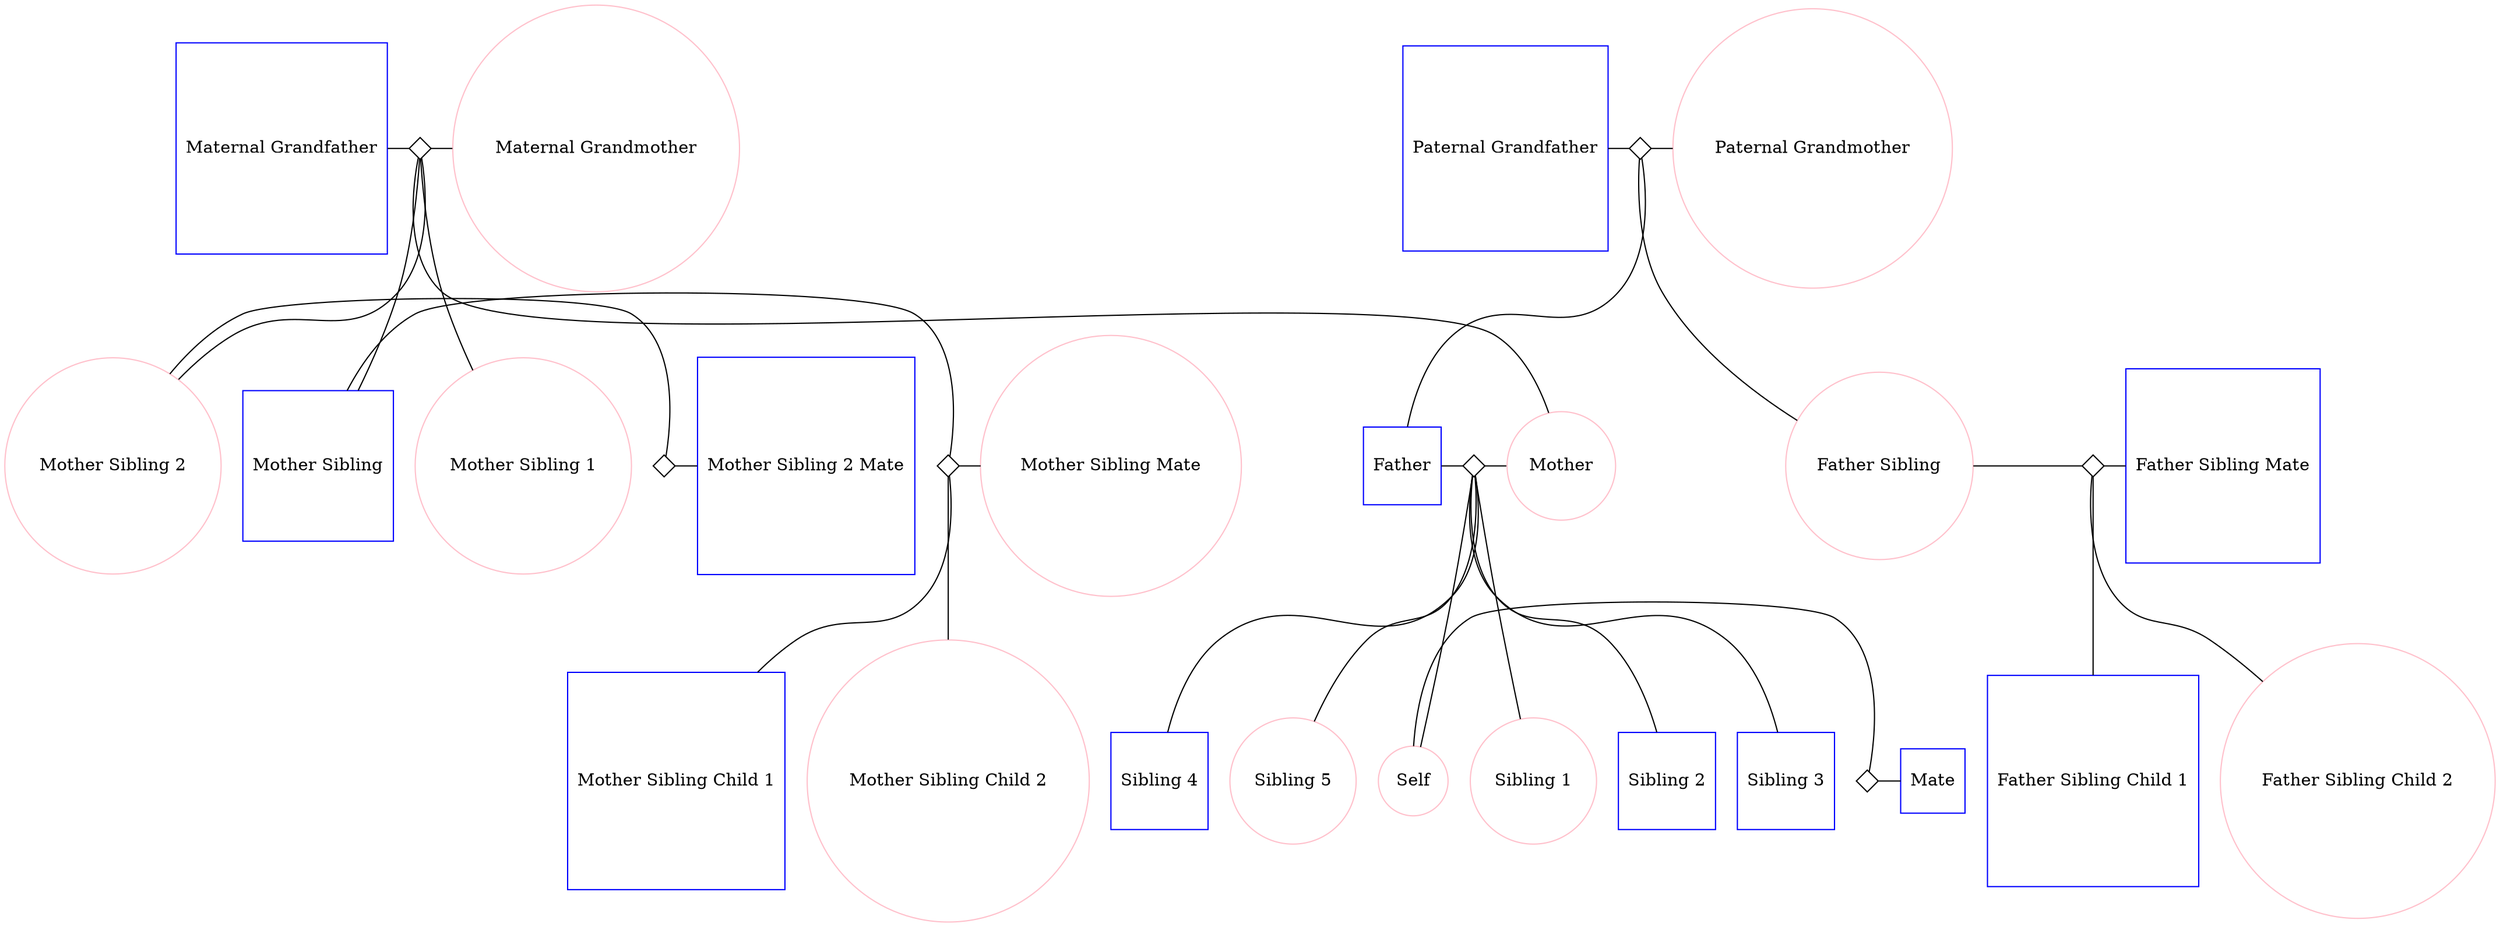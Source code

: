 graph f16 {
	"Self"                   [shape=oval, regular=1, color="pink"] ;
	"Mate"                   [shape=box,  regular=1, color="blue"] ;
	"Sibling 1"              [shape=oval, regular=1, color="pink"] ;
	"Sibling 2"              [shape=box,  regular=1, color="blue"] ;
	"Sibling 3"              [shape=box,  regular=1, color="blue"] ;
	"Sibling 4"              [shape=box,  regular=1, color="blue"] ;
	"Sibling 5"              [shape=oval, regular=1, color="pink"] ;
	"Father"                 [shape=box,  regular=1, color="blue"] ;
	"Father Sibling"         [shape=oval, regular=1, color="pink"] ;
	"Father Sibling Mate"    [shape=box,  regular=1, color="blue"] ;
	"Father Sibling Child 1" [shape=box,  regular=1, color="blue"] ;
	"Father Sibling Child 2" [shape=oval, regular=1, color="pink"] ;
	"Paternal Grandmother"   [shape=oval, regular=1, color="pink"] ;
	"Paternal Grandfather"   [shape=box,  regular=1, color="blue"] ;
	"Mother"                 [shape=oval, regular=1, color="pink"] ;
	"Mother Sibling 1"       [shape=oval, regular=1, color="pink"] ;
	"Mother Sibling 2"       [shape=oval, regular=1, color="pink"] ;
	"Mother Sibling 2 Mate"  [shape=box,  regular=1, color="blue"] ;
	"Mother Sibling"         [shape=box,  regular=1, color="blue"] ;
	"Mother Sibling Mate"    [shape=oval, regular=1, color="pink"] ;
	"Mother Sibling Child 1" [shape=box,  regular=1, color="blue"] ;
	"Mother Sibling Child 2" [shape=oval, regular=1, color="pink"] ;
	"Maternal Grandmother"   [shape=oval, regular=1, color="pink"] ;
	"Maternal Grandfather"   [shape=box,  regular=1, color="blue"] ;

	"self+mate"         [shape=diamond,label="",height=0.25,width=0.25] ;
	"father+mother"     [shape=diamond,label="",height=0.25,width=0.25] ;
    "pGFather+pGMother" [shape=diamond,label="",height=0.25,width=0.25] ;
	"mGFather+mGMother" [shape=diamond,label="",height=0.25,width=0.25] ;

    "fSibling+fSiblingMate"   [shape=diamond,label="",height=0.25,width=0.25] ;
    "mSibling+mSiblingMate"   [shape=diamond,label="",height=0.25,width=0.25] ;
    "mSibling2+mSibling2Mate" [shape=diamond,label="",height=0.25,width=0.25] ;

    "Father" -- "father+mother" -- "Mother" ;
    "Self" -- "self+mate" -- "Mate" ;
    "Paternal Grandfather" -- "pGFather+pGMother" -- "Paternal Grandmother" ;
    "Maternal Grandfather" -- "mGFather+mGMother" -- "Maternal Grandmother" ;

    "father+mother" -- "Self" ;
    "father+mother" -- "Sibling 1" ;
    "father+mother" -- "Sibling 2" ;
    "father+mother" -- "Sibling 3" ;
    "father+mother" -- "Sibling 4" ;
    "father+mother" -- "Sibling 5" ;

    "pGFather+pGMother" -- "Father" ;
    "pGFather+pGMother" -- "Father Sibling" ;

    "Father Sibling" -- "fSibling+fSiblingMate" -- "Father Sibling Mate" ;
    "Mother Sibling" -- "mSibling+mSiblingMate" -- "Mother Sibling Mate" ;
    "Mother Sibling 2" -- "mSibling2+mSibling2Mate" -- "Mother Sibling 2 Mate";

    "mGFather+mGMother" -- "Mother" ;
    "mGFather+mGMother" -- "Mother Sibling" ;
    "mGFather+mGMother" -- "Mother Sibling 1" ;
    "mGFather+mGMother" -- "Mother Sibling 2" ;

    "fSibling+fSiblingMate" -- "Father Sibling Child 1" ;
    "fSibling+fSiblingMate" -- "Father Sibling Child 2" ;

    "mSibling+mSiblingMate" -- "Mother Sibling Child 1" ;
    "mSibling+mSiblingMate" -- "Mother Sibling Child 2" ;

    {rank=same; "Self" "self+mate" "Mate"}
    {rank=same; "Father" "father+mother" "Mother"}
    {rank=same; "Paternal Grandfather" "pGFather+pGMother" "Paternal Grandmother"}
    {rank=same; "Maternal Grandfather" "mGFather+mGMother" "Maternal Grandmother"}
    {rank=same; "Father Sibling" "fSibling+fSiblingMate" "Father Sibling Mate"}
    {rank=same; "Mother Sibling" "mSibling+mSiblingMate" "Mother Sibling Mate"}
    {rank=same; "Mother Sibling 2" "mSibling2+mSibling2Mate" "Mother Sibling 2 Mate"}
    {rank=same; "Father Sibling Child 1" "Father Sibling Child 2"}
    {rank=same; "Mother Sibling Child 1" "Mother Sibling Child 2"}

}